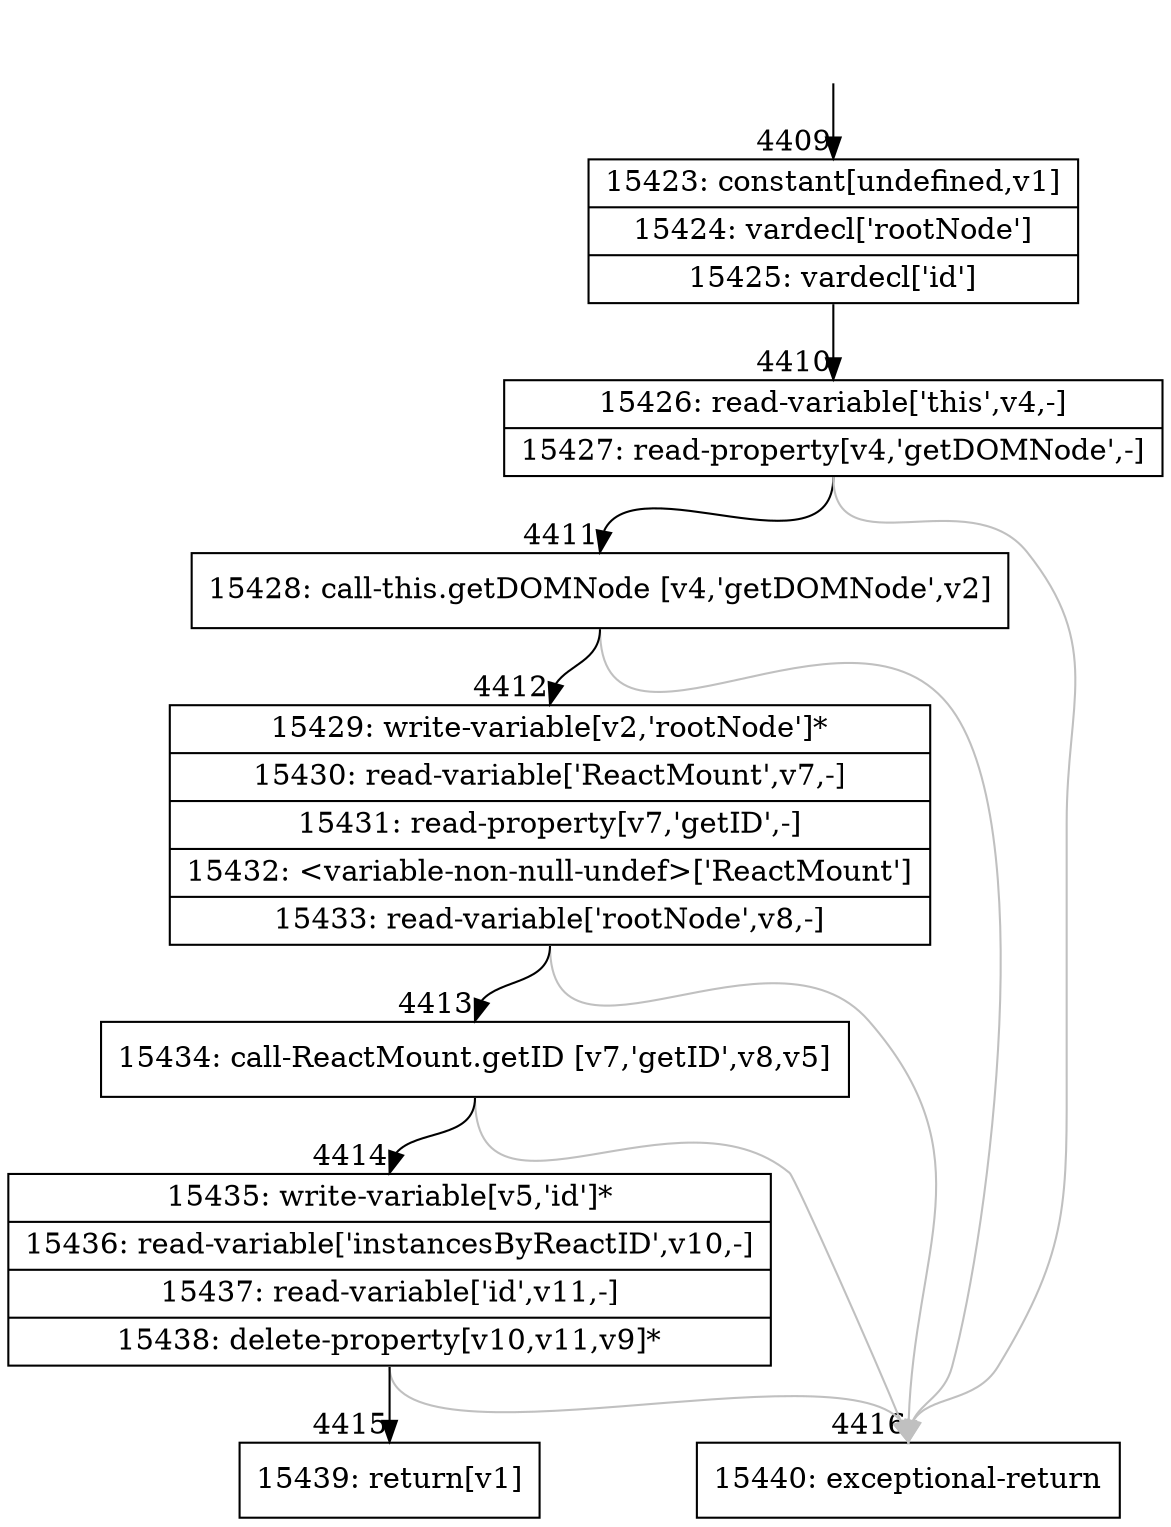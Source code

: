 digraph {
rankdir="TD"
BB_entry301[shape=none,label=""];
BB_entry301 -> BB4409 [tailport=s, headport=n, headlabel="    4409"]
BB4409 [shape=record label="{15423: constant[undefined,v1]|15424: vardecl['rootNode']|15425: vardecl['id']}" ] 
BB4409 -> BB4410 [tailport=s, headport=n, headlabel="      4410"]
BB4410 [shape=record label="{15426: read-variable['this',v4,-]|15427: read-property[v4,'getDOMNode',-]}" ] 
BB4410 -> BB4411 [tailport=s, headport=n, headlabel="      4411"]
BB4410 -> BB4416 [tailport=s, headport=n, color=gray, headlabel="      4416"]
BB4411 [shape=record label="{15428: call-this.getDOMNode [v4,'getDOMNode',v2]}" ] 
BB4411 -> BB4412 [tailport=s, headport=n, headlabel="      4412"]
BB4411 -> BB4416 [tailport=s, headport=n, color=gray]
BB4412 [shape=record label="{15429: write-variable[v2,'rootNode']*|15430: read-variable['ReactMount',v7,-]|15431: read-property[v7,'getID',-]|15432: \<variable-non-null-undef\>['ReactMount']|15433: read-variable['rootNode',v8,-]}" ] 
BB4412 -> BB4413 [tailport=s, headport=n, headlabel="      4413"]
BB4412 -> BB4416 [tailport=s, headport=n, color=gray]
BB4413 [shape=record label="{15434: call-ReactMount.getID [v7,'getID',v8,v5]}" ] 
BB4413 -> BB4414 [tailport=s, headport=n, headlabel="      4414"]
BB4413 -> BB4416 [tailport=s, headport=n, color=gray]
BB4414 [shape=record label="{15435: write-variable[v5,'id']*|15436: read-variable['instancesByReactID',v10,-]|15437: read-variable['id',v11,-]|15438: delete-property[v10,v11,v9]*}" ] 
BB4414 -> BB4415 [tailport=s, headport=n, headlabel="      4415"]
BB4414 -> BB4416 [tailport=s, headport=n, color=gray]
BB4415 [shape=record label="{15439: return[v1]}" ] 
BB4416 [shape=record label="{15440: exceptional-return}" ] 
//#$~ 8355
}
